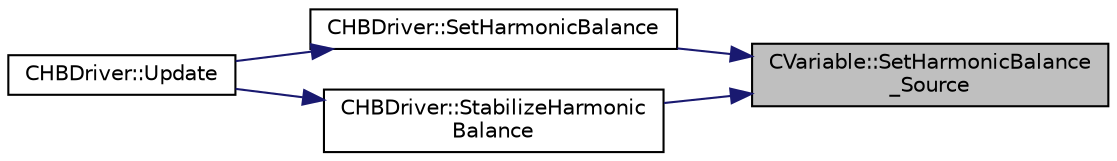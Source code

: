digraph "CVariable::SetHarmonicBalance_Source"
{
 // LATEX_PDF_SIZE
  edge [fontname="Helvetica",fontsize="10",labelfontname="Helvetica",labelfontsize="10"];
  node [fontname="Helvetica",fontsize="10",shape=record];
  rankdir="RL";
  Node1 [label="CVariable::SetHarmonicBalance\l_Source",height=0.2,width=0.4,color="black", fillcolor="grey75", style="filled", fontcolor="black",tooltip="A virtual member."];
  Node1 -> Node2 [dir="back",color="midnightblue",fontsize="10",style="solid",fontname="Helvetica"];
  Node2 [label="CHBDriver::SetHarmonicBalance",height=0.2,width=0.4,color="black", fillcolor="white", style="filled",URL="$classCHBDriver.html#a1c864c75002bc45dc6fdb4593e6b5fe3",tooltip="Computation and storage of the Harmonic Balance method source terms."];
  Node2 -> Node3 [dir="back",color="midnightblue",fontsize="10",style="solid",fontname="Helvetica"];
  Node3 [label="CHBDriver::Update",height=0.2,width=0.4,color="black", fillcolor="white", style="filled",URL="$classCHBDriver.html#a1fd70ef2e6764147b7d9e1196eaed987",tooltip="Update the solution for the Harmonic Balance."];
  Node1 -> Node4 [dir="back",color="midnightblue",fontsize="10",style="solid",fontname="Helvetica"];
  Node4 [label="CHBDriver::StabilizeHarmonic\lBalance",height=0.2,width=0.4,color="black", fillcolor="white", style="filled",URL="$classCHBDriver.html#a04fc923dfb264342ab9f2cede99f31da",tooltip="Precondition Harmonic Balance source term for stability."];
  Node4 -> Node3 [dir="back",color="midnightblue",fontsize="10",style="solid",fontname="Helvetica"];
}
